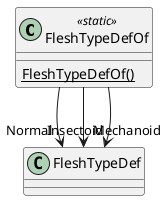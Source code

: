 @startuml
class FleshTypeDefOf <<static>> {
    {static} FleshTypeDefOf()
}
FleshTypeDefOf --> "Normal" FleshTypeDef
FleshTypeDefOf --> "Mechanoid" FleshTypeDef
FleshTypeDefOf --> "Insectoid" FleshTypeDef
@enduml
